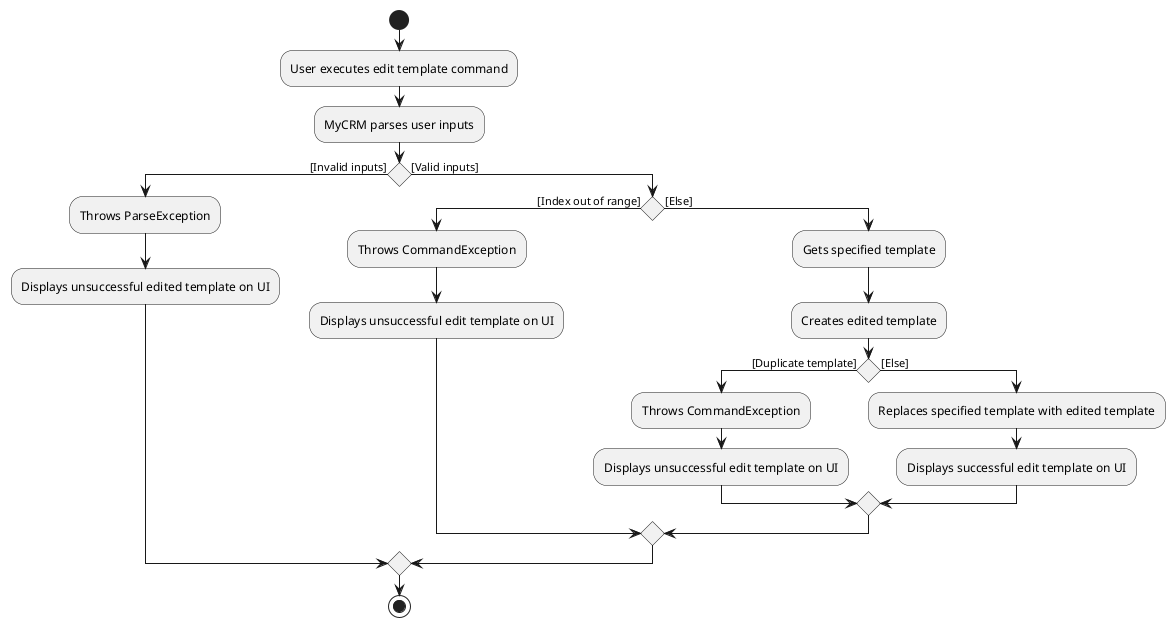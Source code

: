@startuml
start
:User executes edit template command;
:MyCRM parses user inputs;
if () then ([Invalid inputs])
    :Throws ParseException;
    :Displays unsuccessful edited template on UI;
else ([Valid inputs])
    if () then ([Index out of range])
        :Throws CommandException;
        :Displays unsuccessful edit template on UI;
    else ([Else])
        :Gets specified template;
        :Creates edited template;
        if () then ([Duplicate template])
            :Throws CommandException;
            :Displays unsuccessful edit template on UI;
        else ([Else])
            :Replaces specified template with edited template;
            :Displays successful edit template on UI;
        endif
    endif
endif
stop

@enduml
